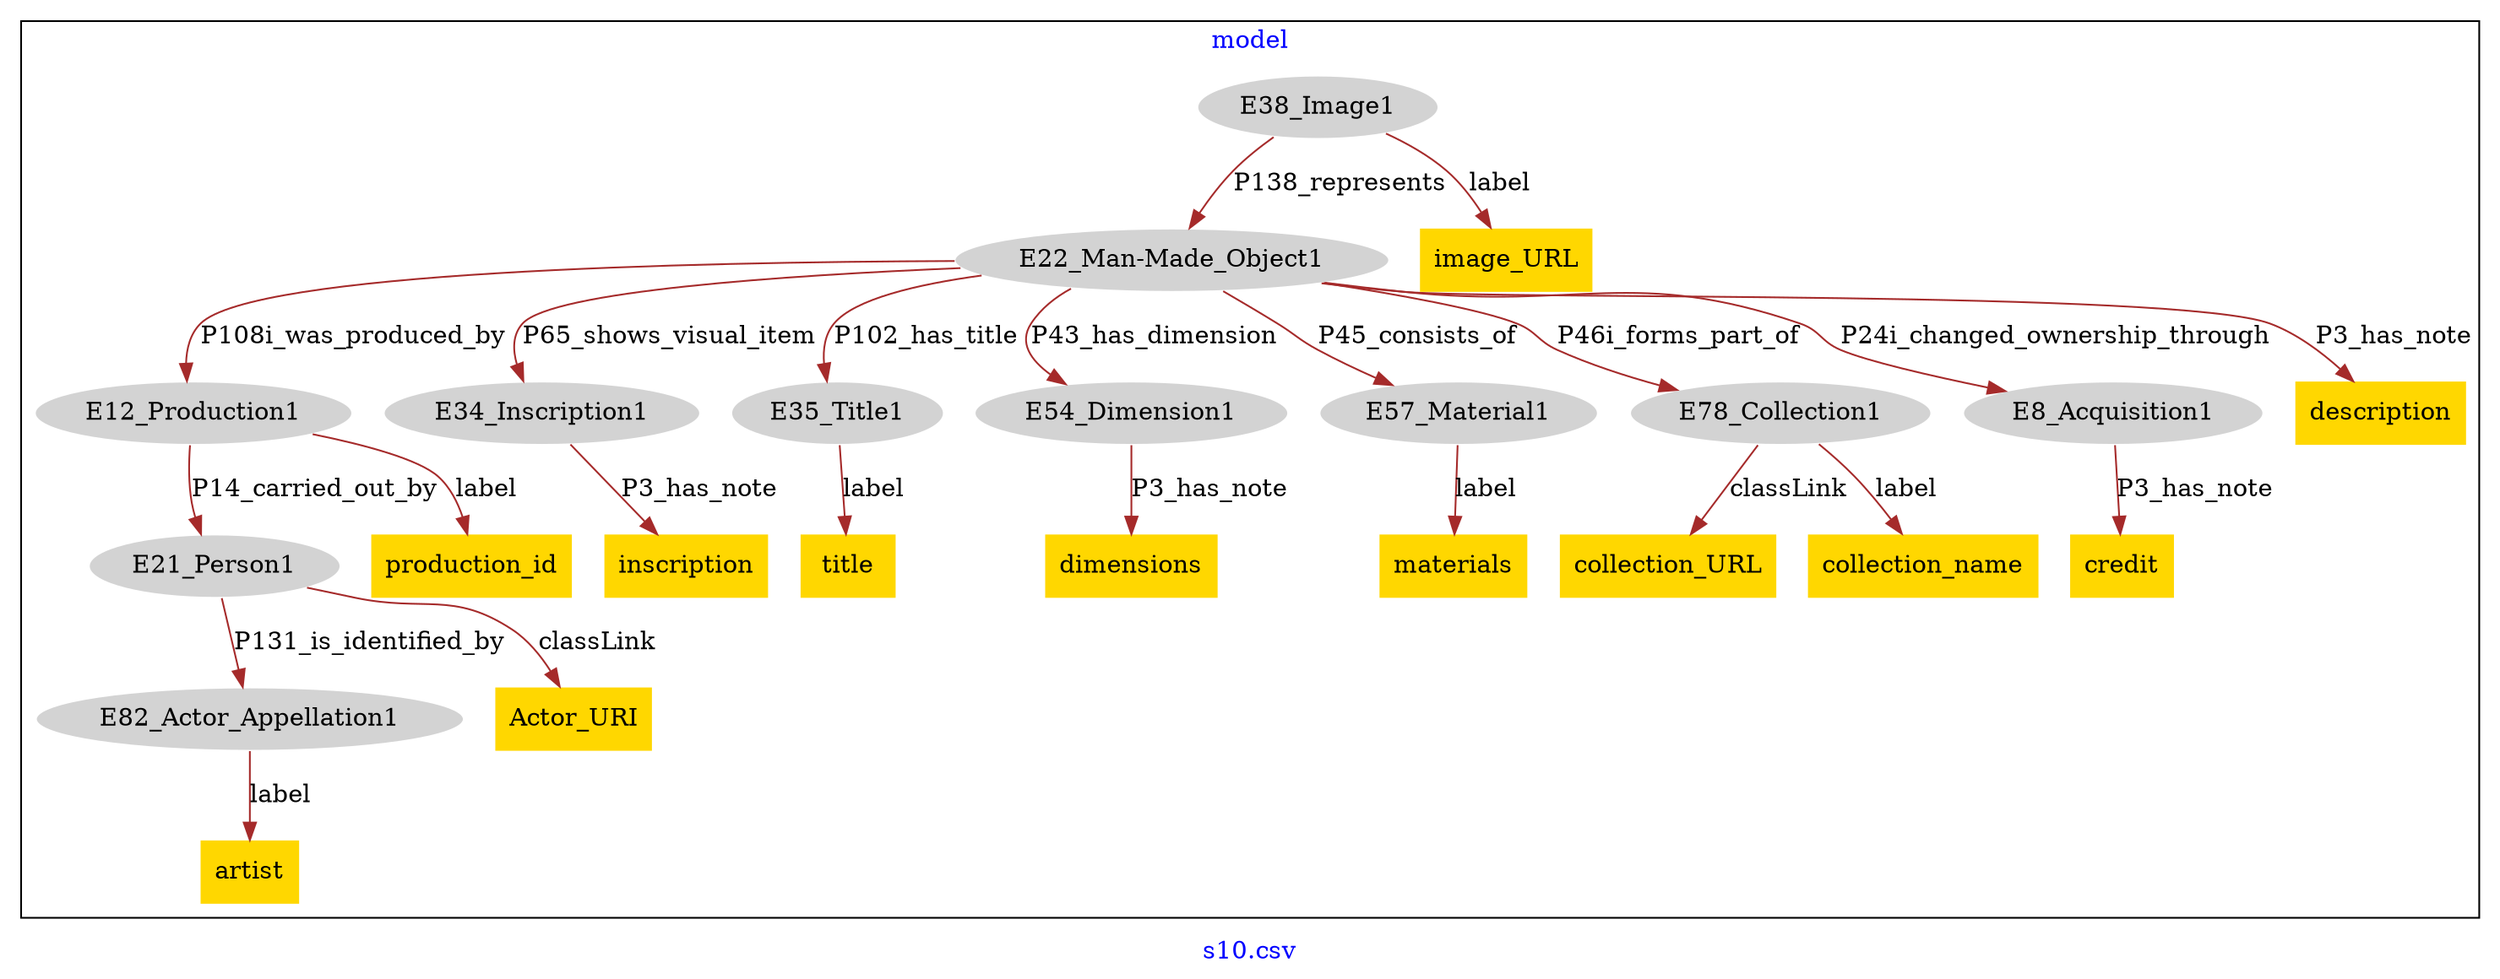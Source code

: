 digraph n0 {
fontcolor="blue"
remincross="true"
label="s10.csv"
subgraph cluster {
label="model"
n2[style="filled",color="white",fillcolor="lightgray",label="E12_Production1"];
n3[style="filled",color="white",fillcolor="lightgray",label="E21_Person1"];
n4[style="filled",color="white",fillcolor="lightgray",label="E82_Actor_Appellation1"];
n5[style="filled",color="white",fillcolor="lightgray",label="E22_Man-Made_Object1"];
n6[style="filled",color="white",fillcolor="lightgray",label="E34_Inscription1"];
n7[style="filled",color="white",fillcolor="lightgray",label="E35_Title1"];
n8[style="filled",color="white",fillcolor="lightgray",label="E54_Dimension1"];
n9[style="filled",color="white",fillcolor="lightgray",label="E57_Material1"];
n10[style="filled",color="white",fillcolor="lightgray",label="E78_Collection1"];
n11[style="filled",color="white",fillcolor="lightgray",label="E8_Acquisition1"];
n12[style="filled",color="white",fillcolor="lightgray",label="E38_Image1"];
n13[shape="plaintext",style="filled",fillcolor="gold",label="inscription"];
n14[shape="plaintext",style="filled",fillcolor="gold",label="description"];
n15[shape="plaintext",style="filled",fillcolor="gold",label="production_id"];
n16[shape="plaintext",style="filled",fillcolor="gold",label="collection_URL"];
n17[shape="plaintext",style="filled",fillcolor="gold",label="artist"];
n18[shape="plaintext",style="filled",fillcolor="gold",label="credit"];
n19[shape="plaintext",style="filled",fillcolor="gold",label="Actor_URI"];
n20[shape="plaintext",style="filled",fillcolor="gold",label="title"];
n21[shape="plaintext",style="filled",fillcolor="gold",label="collection_name"];
n22[shape="plaintext",style="filled",fillcolor="gold",label="materials"];
n23[shape="plaintext",style="filled",fillcolor="gold",label="image_URL"];
n24[shape="plaintext",style="filled",fillcolor="gold",label="dimensions"];
}
n2 -> n3[color="brown",fontcolor="black",label="P14_carried_out_by"]
n3 -> n4[color="brown",fontcolor="black",label="P131_is_identified_by"]
n5 -> n2[color="brown",fontcolor="black",label="P108i_was_produced_by"]
n5 -> n6[color="brown",fontcolor="black",label="P65_shows_visual_item"]
n5 -> n7[color="brown",fontcolor="black",label="P102_has_title"]
n5 -> n8[color="brown",fontcolor="black",label="P43_has_dimension"]
n5 -> n9[color="brown",fontcolor="black",label="P45_consists_of"]
n5 -> n10[color="brown",fontcolor="black",label="P46i_forms_part_of"]
n5 -> n11[color="brown",fontcolor="black",label="P24i_changed_ownership_through"]
n12 -> n5[color="brown",fontcolor="black",label="P138_represents"]
n6 -> n13[color="brown",fontcolor="black",label="P3_has_note"]
n5 -> n14[color="brown",fontcolor="black",label="P3_has_note"]
n2 -> n15[color="brown",fontcolor="black",label="label"]
n10 -> n16[color="brown",fontcolor="black",label="classLink"]
n4 -> n17[color="brown",fontcolor="black",label="label"]
n11 -> n18[color="brown",fontcolor="black",label="P3_has_note"]
n3 -> n19[color="brown",fontcolor="black",label="classLink"]
n7 -> n20[color="brown",fontcolor="black",label="label"]
n10 -> n21[color="brown",fontcolor="black",label="label"]
n9 -> n22[color="brown",fontcolor="black",label="label"]
n12 -> n23[color="brown",fontcolor="black",label="label"]
n8 -> n24[color="brown",fontcolor="black",label="P3_has_note"]
}
